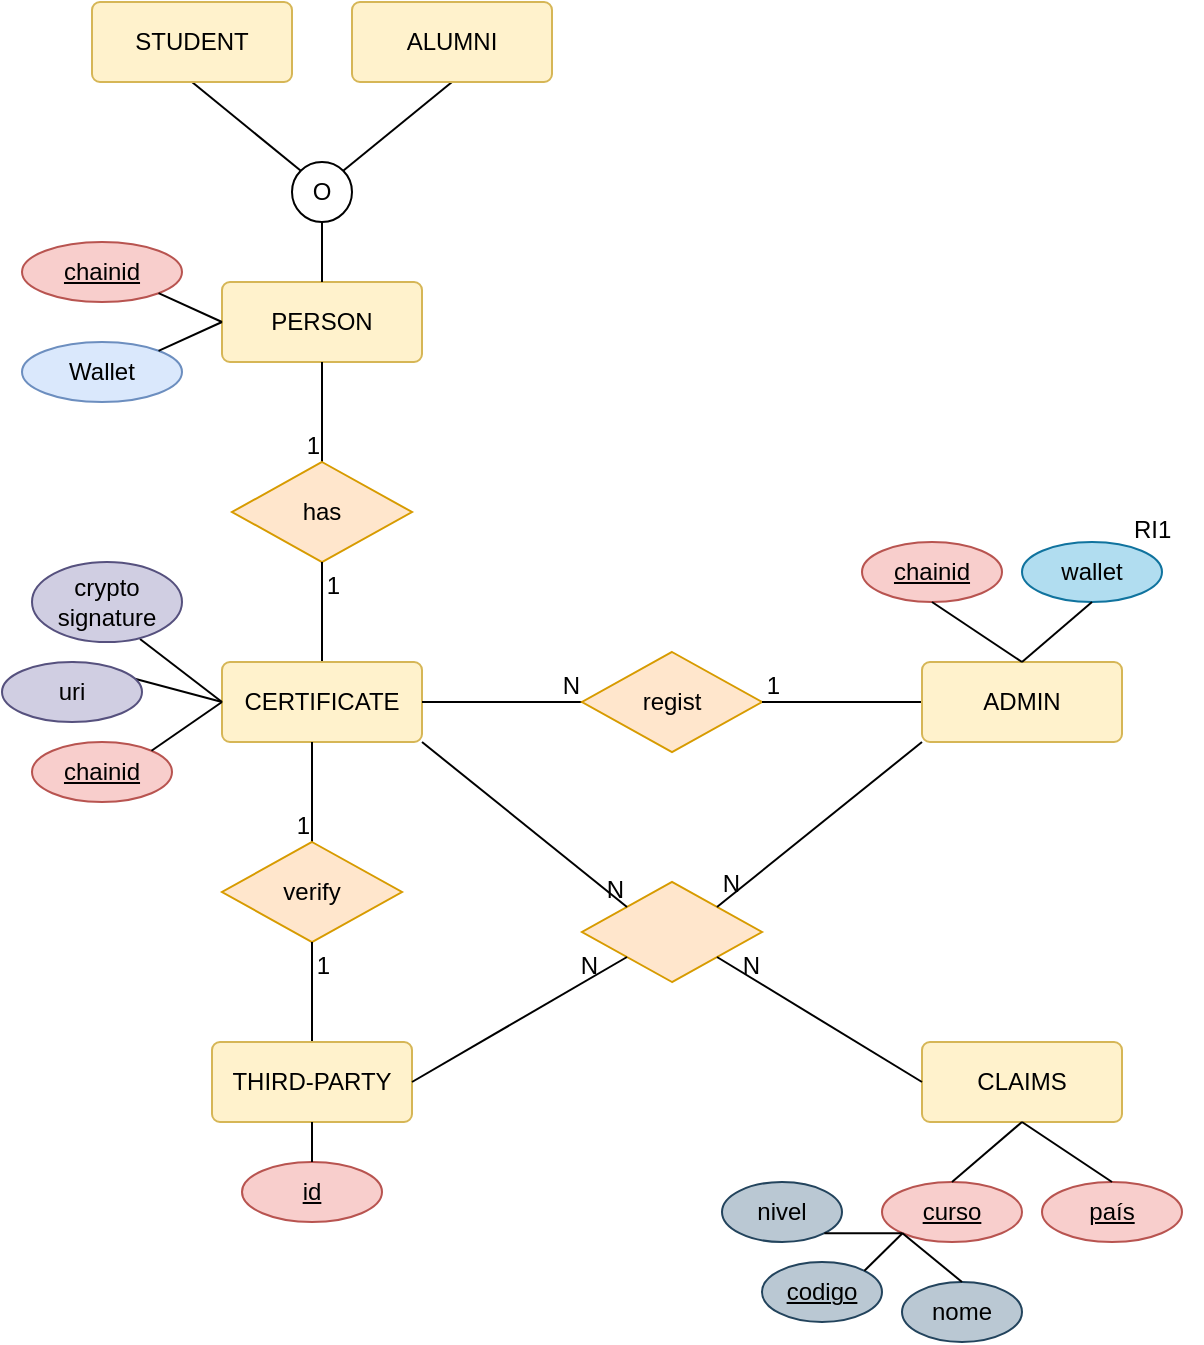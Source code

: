 <mxfile version="21.1.2" type="device">
  <diagram id="R2lEEEUBdFMjLlhIrx00" name="Page-1">
    <mxGraphModel dx="954" dy="674" grid="1" gridSize="10" guides="1" tooltips="1" connect="1" arrows="1" fold="1" page="1" pageScale="1" pageWidth="850" pageHeight="1100" math="0" shadow="0" extFonts="Permanent Marker^https://fonts.googleapis.com/css?family=Permanent+Marker">
      <root>
        <mxCell id="0" />
        <mxCell id="1" parent="0" />
        <mxCell id="fF_4sFfnxMTeJ3oYcodX-1" value="PERSON" style="rounded=1;arcSize=10;whiteSpace=wrap;html=1;align=center;fillColor=#fff2cc;strokeColor=#d6b656;" vertex="1" parent="1">
          <mxGeometry x="260" y="260" width="100" height="40" as="geometry" />
        </mxCell>
        <mxCell id="fF_4sFfnxMTeJ3oYcodX-9" value="" style="endArrow=none;html=1;rounded=0;entryX=0.5;entryY=0;entryDx=0;entryDy=0;" edge="1" parent="1" target="fF_4sFfnxMTeJ3oYcodX-1">
          <mxGeometry relative="1" as="geometry">
            <mxPoint x="310" y="230" as="sourcePoint" />
            <mxPoint x="500" y="350" as="targetPoint" />
          </mxGeometry>
        </mxCell>
        <mxCell id="fF_4sFfnxMTeJ3oYcodX-10" value="O" style="ellipse;whiteSpace=wrap;html=1;aspect=fixed;" vertex="1" parent="1">
          <mxGeometry x="295" y="200" width="30" height="30" as="geometry" />
        </mxCell>
        <mxCell id="fF_4sFfnxMTeJ3oYcodX-12" value="" style="endArrow=none;html=1;rounded=0;exitX=0;exitY=0;exitDx=0;exitDy=0;entryX=0.5;entryY=1;entryDx=0;entryDy=0;" edge="1" parent="1" source="fF_4sFfnxMTeJ3oYcodX-10" target="fF_4sFfnxMTeJ3oYcodX-14">
          <mxGeometry relative="1" as="geometry">
            <mxPoint x="340" y="350" as="sourcePoint" />
            <mxPoint x="260" y="160" as="targetPoint" />
          </mxGeometry>
        </mxCell>
        <mxCell id="fF_4sFfnxMTeJ3oYcodX-13" value="" style="endArrow=none;html=1;rounded=0;exitX=1;exitY=0;exitDx=0;exitDy=0;entryX=0.5;entryY=1;entryDx=0;entryDy=0;" edge="1" parent="1" source="fF_4sFfnxMTeJ3oYcodX-10" target="fF_4sFfnxMTeJ3oYcodX-15">
          <mxGeometry relative="1" as="geometry">
            <mxPoint x="309" y="214" as="sourcePoint" />
            <mxPoint x="350" y="160" as="targetPoint" />
          </mxGeometry>
        </mxCell>
        <mxCell id="fF_4sFfnxMTeJ3oYcodX-14" value="STUDENT" style="rounded=1;arcSize=10;whiteSpace=wrap;html=1;align=center;fillColor=#fff2cc;strokeColor=#d6b656;" vertex="1" parent="1">
          <mxGeometry x="195" y="120" width="100" height="40" as="geometry" />
        </mxCell>
        <mxCell id="fF_4sFfnxMTeJ3oYcodX-15" value="ALUMNI" style="rounded=1;arcSize=10;whiteSpace=wrap;html=1;align=center;fillColor=#fff2cc;strokeColor=#d6b656;" vertex="1" parent="1">
          <mxGeometry x="325" y="120" width="100" height="40" as="geometry" />
        </mxCell>
        <mxCell id="fF_4sFfnxMTeJ3oYcodX-16" value="chainid" style="ellipse;whiteSpace=wrap;html=1;align=center;fontStyle=4;fillColor=#f8cecc;strokeColor=#b85450;" vertex="1" parent="1">
          <mxGeometry x="160" y="240" width="80" height="30" as="geometry" />
        </mxCell>
        <mxCell id="fF_4sFfnxMTeJ3oYcodX-17" value="" style="endArrow=none;html=1;rounded=0;entryX=1;entryY=1;entryDx=0;entryDy=0;exitX=0;exitY=0.5;exitDx=0;exitDy=0;" edge="1" parent="1" source="fF_4sFfnxMTeJ3oYcodX-1" target="fF_4sFfnxMTeJ3oYcodX-16">
          <mxGeometry relative="1" as="geometry">
            <mxPoint x="320" y="240" as="sourcePoint" />
            <mxPoint x="320" y="270" as="targetPoint" />
          </mxGeometry>
        </mxCell>
        <mxCell id="fF_4sFfnxMTeJ3oYcodX-18" value="Wallet" style="ellipse;whiteSpace=wrap;html=1;align=center;fillColor=#dae8fc;strokeColor=#6c8ebf;" vertex="1" parent="1">
          <mxGeometry x="160" y="290" width="80" height="30" as="geometry" />
        </mxCell>
        <mxCell id="fF_4sFfnxMTeJ3oYcodX-19" value="" style="endArrow=none;html=1;rounded=0;entryX=1;entryY=0;entryDx=0;entryDy=0;exitX=0;exitY=0.5;exitDx=0;exitDy=0;" edge="1" parent="1" source="fF_4sFfnxMTeJ3oYcodX-1" target="fF_4sFfnxMTeJ3oYcodX-18">
          <mxGeometry relative="1" as="geometry">
            <mxPoint x="320" y="310" as="sourcePoint" />
            <mxPoint x="270" y="340" as="targetPoint" />
          </mxGeometry>
        </mxCell>
        <mxCell id="fF_4sFfnxMTeJ3oYcodX-20" value="" style="endArrow=none;html=1;rounded=0;exitX=0.5;exitY=1;exitDx=0;exitDy=0;entryX=0.5;entryY=0;entryDx=0;entryDy=0;" edge="1" parent="1" source="fF_4sFfnxMTeJ3oYcodX-1" target="fF_4sFfnxMTeJ3oYcodX-22">
          <mxGeometry relative="1" as="geometry">
            <mxPoint x="309.5" y="490" as="sourcePoint" />
            <mxPoint x="310" y="340" as="targetPoint" />
          </mxGeometry>
        </mxCell>
        <mxCell id="fF_4sFfnxMTeJ3oYcodX-21" value="1" style="resizable=0;html=1;whiteSpace=wrap;align=right;verticalAlign=bottom;" connectable="0" vertex="1" parent="fF_4sFfnxMTeJ3oYcodX-20">
          <mxGeometry x="1" relative="1" as="geometry" />
        </mxCell>
        <mxCell id="fF_4sFfnxMTeJ3oYcodX-22" value="has" style="shape=rhombus;perimeter=rhombusPerimeter;whiteSpace=wrap;html=1;align=center;fillColor=#ffe6cc;strokeColor=#d79b00;" vertex="1" parent="1">
          <mxGeometry x="265" y="350" width="90" height="50" as="geometry" />
        </mxCell>
        <mxCell id="fF_4sFfnxMTeJ3oYcodX-23" value="" style="endArrow=none;html=1;rounded=0;exitX=0.5;exitY=0;exitDx=0;exitDy=0;entryX=0.5;entryY=1;entryDx=0;entryDy=0;" edge="1" parent="1" source="fF_4sFfnxMTeJ3oYcodX-25" target="fF_4sFfnxMTeJ3oYcodX-22">
          <mxGeometry relative="1" as="geometry">
            <mxPoint x="309.5" y="440" as="sourcePoint" />
            <mxPoint x="309.5" y="490" as="targetPoint" />
          </mxGeometry>
        </mxCell>
        <mxCell id="fF_4sFfnxMTeJ3oYcodX-24" value="1" style="resizable=0;html=1;whiteSpace=wrap;align=right;verticalAlign=bottom;" connectable="0" vertex="1" parent="fF_4sFfnxMTeJ3oYcodX-23">
          <mxGeometry x="1" relative="1" as="geometry">
            <mxPoint x="10" y="20" as="offset" />
          </mxGeometry>
        </mxCell>
        <mxCell id="fF_4sFfnxMTeJ3oYcodX-25" value="CERTIFICATE" style="rounded=1;arcSize=10;whiteSpace=wrap;html=1;align=center;fillColor=#fff2cc;strokeColor=#d6b656;" vertex="1" parent="1">
          <mxGeometry x="260" y="450" width="100" height="40" as="geometry" />
        </mxCell>
        <mxCell id="fF_4sFfnxMTeJ3oYcodX-26" value="chainid" style="ellipse;whiteSpace=wrap;html=1;align=center;fontStyle=4;fillColor=#f8cecc;strokeColor=#b85450;" vertex="1" parent="1">
          <mxGeometry x="165" y="490" width="70" height="30" as="geometry" />
        </mxCell>
        <mxCell id="fF_4sFfnxMTeJ3oYcodX-27" value="" style="endArrow=none;html=1;rounded=0;entryX=1;entryY=0;entryDx=0;entryDy=0;exitX=0;exitY=0.5;exitDx=0;exitDy=0;" edge="1" parent="1" source="fF_4sFfnxMTeJ3oYcodX-25" target="fF_4sFfnxMTeJ3oYcodX-26">
          <mxGeometry relative="1" as="geometry">
            <mxPoint x="310" y="490" as="sourcePoint" />
            <mxPoint x="290" y="580" as="targetPoint" />
          </mxGeometry>
        </mxCell>
        <mxCell id="fF_4sFfnxMTeJ3oYcodX-30" value="" style="endArrow=none;html=1;rounded=0;exitX=0;exitY=0.5;exitDx=0;exitDy=0;entryX=0.5;entryY=0;entryDx=0;entryDy=0;" edge="1" parent="1" source="fF_4sFfnxMTeJ3oYcodX-25" target="fF_4sFfnxMTeJ3oYcodX-33">
          <mxGeometry relative="1" as="geometry">
            <mxPoint x="295" y="500" as="sourcePoint" />
            <mxPoint x="310" y="520" as="targetPoint" />
          </mxGeometry>
        </mxCell>
        <mxCell id="fF_4sFfnxMTeJ3oYcodX-31" value="" style="endArrow=none;html=1;rounded=0;exitX=0;exitY=0.5;exitDx=0;exitDy=0;entryX=0.72;entryY=0.963;entryDx=0;entryDy=0;entryPerimeter=0;" edge="1" parent="1" source="fF_4sFfnxMTeJ3oYcodX-25" target="fF_4sFfnxMTeJ3oYcodX-35">
          <mxGeometry relative="1" as="geometry">
            <mxPoint x="320" y="500" as="sourcePoint" />
            <mxPoint x="355.251" y="504.393" as="targetPoint" />
          </mxGeometry>
        </mxCell>
        <mxCell id="fF_4sFfnxMTeJ3oYcodX-33" value="uri" style="ellipse;whiteSpace=wrap;html=1;align=center;fillColor=#d0cee2;strokeColor=#56517e;" vertex="1" parent="1">
          <mxGeometry x="150" y="450" width="70" height="30" as="geometry" />
        </mxCell>
        <mxCell id="fF_4sFfnxMTeJ3oYcodX-35" value="crypto&lt;br&gt;signature" style="ellipse;whiteSpace=wrap;html=1;align=center;fillColor=#d0cee2;strokeColor=#56517e;" vertex="1" parent="1">
          <mxGeometry x="165" y="400" width="75" height="40" as="geometry" />
        </mxCell>
        <mxCell id="fF_4sFfnxMTeJ3oYcodX-37" value="" style="endArrow=none;html=1;rounded=0;entryX=0.5;entryY=0;entryDx=0;entryDy=0;" edge="1" parent="1" target="fF_4sFfnxMTeJ3oYcodX-39">
          <mxGeometry relative="1" as="geometry">
            <mxPoint x="305" y="490" as="sourcePoint" />
            <mxPoint x="305" y="530" as="targetPoint" />
          </mxGeometry>
        </mxCell>
        <mxCell id="fF_4sFfnxMTeJ3oYcodX-38" value="1" style="resizable=0;html=1;whiteSpace=wrap;align=right;verticalAlign=bottom;" connectable="0" vertex="1" parent="fF_4sFfnxMTeJ3oYcodX-37">
          <mxGeometry x="1" relative="1" as="geometry" />
        </mxCell>
        <mxCell id="fF_4sFfnxMTeJ3oYcodX-39" value="verify" style="shape=rhombus;perimeter=rhombusPerimeter;whiteSpace=wrap;html=1;align=center;fillColor=#ffe6cc;strokeColor=#d79b00;" vertex="1" parent="1">
          <mxGeometry x="260" y="540" width="90" height="50" as="geometry" />
        </mxCell>
        <mxCell id="fF_4sFfnxMTeJ3oYcodX-40" value="" style="endArrow=none;html=1;rounded=0;exitX=0.5;exitY=0;exitDx=0;exitDy=0;entryX=0.5;entryY=1;entryDx=0;entryDy=0;" edge="1" parent="1" target="fF_4sFfnxMTeJ3oYcodX-39">
          <mxGeometry relative="1" as="geometry">
            <mxPoint x="305" y="640" as="sourcePoint" />
            <mxPoint x="304.5" y="680" as="targetPoint" />
          </mxGeometry>
        </mxCell>
        <mxCell id="fF_4sFfnxMTeJ3oYcodX-41" value="1" style="resizable=0;html=1;whiteSpace=wrap;align=right;verticalAlign=bottom;" connectable="0" vertex="1" parent="fF_4sFfnxMTeJ3oYcodX-40">
          <mxGeometry x="1" relative="1" as="geometry">
            <mxPoint x="10" y="20" as="offset" />
          </mxGeometry>
        </mxCell>
        <mxCell id="fF_4sFfnxMTeJ3oYcodX-42" value="THIRD-PARTY" style="rounded=1;arcSize=10;whiteSpace=wrap;html=1;align=center;fillColor=#fff2cc;strokeColor=#d6b656;" vertex="1" parent="1">
          <mxGeometry x="255" y="640" width="100" height="40" as="geometry" />
        </mxCell>
        <mxCell id="fF_4sFfnxMTeJ3oYcodX-43" value="id" style="ellipse;whiteSpace=wrap;html=1;align=center;fontStyle=4;fillColor=#f8cecc;strokeColor=#b85450;" vertex="1" parent="1">
          <mxGeometry x="270" y="700" width="70" height="30" as="geometry" />
        </mxCell>
        <mxCell id="fF_4sFfnxMTeJ3oYcodX-44" value="" style="endArrow=none;html=1;rounded=0;entryX=0.5;entryY=0;entryDx=0;entryDy=0;exitX=0.5;exitY=1;exitDx=0;exitDy=0;" edge="1" parent="1" source="fF_4sFfnxMTeJ3oYcodX-42" target="fF_4sFfnxMTeJ3oYcodX-43">
          <mxGeometry relative="1" as="geometry">
            <mxPoint x="270" y="480" as="sourcePoint" />
            <mxPoint x="235" y="504" as="targetPoint" />
          </mxGeometry>
        </mxCell>
        <mxCell id="fF_4sFfnxMTeJ3oYcodX-45" value="" style="endArrow=none;html=1;rounded=0;exitX=1;exitY=0.5;exitDx=0;exitDy=0;" edge="1" parent="1" source="fF_4sFfnxMTeJ3oYcodX-25">
          <mxGeometry relative="1" as="geometry">
            <mxPoint x="315" y="500" as="sourcePoint" />
            <mxPoint x="440" y="470" as="targetPoint" />
          </mxGeometry>
        </mxCell>
        <mxCell id="fF_4sFfnxMTeJ3oYcodX-46" value="N" style="resizable=0;html=1;whiteSpace=wrap;align=right;verticalAlign=bottom;" connectable="0" vertex="1" parent="fF_4sFfnxMTeJ3oYcodX-45">
          <mxGeometry x="1" relative="1" as="geometry" />
        </mxCell>
        <mxCell id="fF_4sFfnxMTeJ3oYcodX-47" value="regist" style="shape=rhombus;perimeter=rhombusPerimeter;whiteSpace=wrap;html=1;align=center;fillColor=#ffe6cc;strokeColor=#d79b00;" vertex="1" parent="1">
          <mxGeometry x="440" y="445" width="90" height="50" as="geometry" />
        </mxCell>
        <mxCell id="fF_4sFfnxMTeJ3oYcodX-48" value="" style="endArrow=none;html=1;rounded=0;entryX=1;entryY=0.5;entryDx=0;entryDy=0;" edge="1" parent="1" target="fF_4sFfnxMTeJ3oYcodX-47">
          <mxGeometry relative="1" as="geometry">
            <mxPoint x="610" y="470" as="sourcePoint" />
            <mxPoint x="315" y="600" as="targetPoint" />
          </mxGeometry>
        </mxCell>
        <mxCell id="fF_4sFfnxMTeJ3oYcodX-49" value="1" style="resizable=0;html=1;whiteSpace=wrap;align=right;verticalAlign=bottom;" connectable="0" vertex="1" parent="fF_4sFfnxMTeJ3oYcodX-48">
          <mxGeometry x="1" relative="1" as="geometry">
            <mxPoint x="10" as="offset" />
          </mxGeometry>
        </mxCell>
        <mxCell id="fF_4sFfnxMTeJ3oYcodX-50" value="ADMIN" style="rounded=1;arcSize=10;whiteSpace=wrap;html=1;align=center;fillColor=#fff2cc;strokeColor=#d6b656;" vertex="1" parent="1">
          <mxGeometry x="610" y="450" width="100" height="40" as="geometry" />
        </mxCell>
        <mxCell id="fF_4sFfnxMTeJ3oYcodX-51" value="chainid" style="ellipse;whiteSpace=wrap;html=1;align=center;fontStyle=4;fillColor=#f8cecc;strokeColor=#b85450;" vertex="1" parent="1">
          <mxGeometry x="580" y="390" width="70" height="30" as="geometry" />
        </mxCell>
        <mxCell id="fF_4sFfnxMTeJ3oYcodX-52" value="wallet" style="ellipse;whiteSpace=wrap;html=1;align=center;fillColor=#b1ddf0;strokeColor=#10739e;" vertex="1" parent="1">
          <mxGeometry x="660" y="390" width="70" height="30" as="geometry" />
        </mxCell>
        <mxCell id="fF_4sFfnxMTeJ3oYcodX-53" value="" style="endArrow=none;html=1;rounded=0;entryX=0.5;entryY=0;entryDx=0;entryDy=0;exitX=0.5;exitY=1;exitDx=0;exitDy=0;" edge="1" parent="1" source="fF_4sFfnxMTeJ3oYcodX-51" target="fF_4sFfnxMTeJ3oYcodX-50">
          <mxGeometry relative="1" as="geometry">
            <mxPoint x="270" y="480" as="sourcePoint" />
            <mxPoint x="235" y="504" as="targetPoint" />
          </mxGeometry>
        </mxCell>
        <mxCell id="fF_4sFfnxMTeJ3oYcodX-54" value="" style="endArrow=none;html=1;rounded=0;exitX=0.5;exitY=1;exitDx=0;exitDy=0;entryX=0.5;entryY=0;entryDx=0;entryDy=0;" edge="1" parent="1" source="fF_4sFfnxMTeJ3oYcodX-52" target="fF_4sFfnxMTeJ3oYcodX-50">
          <mxGeometry relative="1" as="geometry">
            <mxPoint x="270" y="480" as="sourcePoint" />
            <mxPoint x="229" y="449" as="targetPoint" />
          </mxGeometry>
        </mxCell>
        <mxCell id="fF_4sFfnxMTeJ3oYcodX-55" value="RI1" style="text;strokeColor=none;fillColor=none;spacingLeft=4;spacingRight=4;overflow=hidden;rotatable=0;points=[[0,0.5],[1,0.5]];portConstraint=eastwest;fontSize=12;whiteSpace=wrap;html=1;" vertex="1" parent="1">
          <mxGeometry x="710" y="370" width="40" height="30" as="geometry" />
        </mxCell>
        <mxCell id="fF_4sFfnxMTeJ3oYcodX-56" value="" style="shape=rhombus;perimeter=rhombusPerimeter;whiteSpace=wrap;html=1;align=center;direction=west;fillColor=#ffe6cc;strokeColor=#d79b00;" vertex="1" parent="1">
          <mxGeometry x="440" y="560" width="90" height="50" as="geometry" />
        </mxCell>
        <mxCell id="fF_4sFfnxMTeJ3oYcodX-57" value="CLAIMS" style="rounded=1;arcSize=10;whiteSpace=wrap;html=1;align=center;fillColor=#fff2cc;strokeColor=#d6b656;" vertex="1" parent="1">
          <mxGeometry x="610" y="640" width="100" height="40" as="geometry" />
        </mxCell>
        <mxCell id="fF_4sFfnxMTeJ3oYcodX-58" value="&lt;u&gt;curso&lt;/u&gt;" style="ellipse;whiteSpace=wrap;html=1;align=center;fillColor=#f8cecc;strokeColor=#b85450;" vertex="1" parent="1">
          <mxGeometry x="590" y="710" width="70" height="30" as="geometry" />
        </mxCell>
        <mxCell id="fF_4sFfnxMTeJ3oYcodX-59" value="&lt;u&gt;país&lt;/u&gt;" style="ellipse;whiteSpace=wrap;html=1;align=center;fillColor=#f8cecc;strokeColor=#b85450;" vertex="1" parent="1">
          <mxGeometry x="670" y="710" width="70" height="30" as="geometry" />
        </mxCell>
        <mxCell id="fF_4sFfnxMTeJ3oYcodX-60" value="" style="endArrow=none;html=1;rounded=0;entryX=0.5;entryY=1;entryDx=0;entryDy=0;exitX=0.5;exitY=0;exitDx=0;exitDy=0;" edge="1" parent="1" source="fF_4sFfnxMTeJ3oYcodX-58" target="fF_4sFfnxMTeJ3oYcodX-57">
          <mxGeometry relative="1" as="geometry">
            <mxPoint x="625" y="430" as="sourcePoint" />
            <mxPoint x="670" y="460" as="targetPoint" />
          </mxGeometry>
        </mxCell>
        <mxCell id="fF_4sFfnxMTeJ3oYcodX-61" value="" style="endArrow=none;html=1;rounded=0;exitX=0.5;exitY=0;exitDx=0;exitDy=0;entryX=0.5;entryY=1;entryDx=0;entryDy=0;" edge="1" parent="1" source="fF_4sFfnxMTeJ3oYcodX-59" target="fF_4sFfnxMTeJ3oYcodX-57">
          <mxGeometry relative="1" as="geometry">
            <mxPoint x="705" y="430" as="sourcePoint" />
            <mxPoint x="670" y="460" as="targetPoint" />
          </mxGeometry>
        </mxCell>
        <mxCell id="fF_4sFfnxMTeJ3oYcodX-65" value="&lt;u&gt;codigo&lt;/u&gt;" style="ellipse;whiteSpace=wrap;html=1;align=center;fillColor=#bac8d3;strokeColor=#23445d;" vertex="1" parent="1">
          <mxGeometry x="530" y="750" width="60" height="30" as="geometry" />
        </mxCell>
        <mxCell id="fF_4sFfnxMTeJ3oYcodX-66" value="nivel" style="ellipse;whiteSpace=wrap;html=1;align=center;fillColor=#bac8d3;strokeColor=#23445d;" vertex="1" parent="1">
          <mxGeometry x="510" y="710" width="60" height="30" as="geometry" />
        </mxCell>
        <mxCell id="fF_4sFfnxMTeJ3oYcodX-67" value="nome" style="ellipse;whiteSpace=wrap;html=1;align=center;fillColor=#bac8d3;strokeColor=#23445d;" vertex="1" parent="1">
          <mxGeometry x="600" y="760" width="60" height="30" as="geometry" />
        </mxCell>
        <mxCell id="fF_4sFfnxMTeJ3oYcodX-68" value="" style="endArrow=none;html=1;rounded=0;entryX=0;entryY=1;entryDx=0;entryDy=0;exitX=1;exitY=1;exitDx=0;exitDy=0;" edge="1" parent="1" source="fF_4sFfnxMTeJ3oYcodX-66" target="fF_4sFfnxMTeJ3oYcodX-58">
          <mxGeometry relative="1" as="geometry">
            <mxPoint x="635" y="720" as="sourcePoint" />
            <mxPoint x="670" y="690" as="targetPoint" />
          </mxGeometry>
        </mxCell>
        <mxCell id="fF_4sFfnxMTeJ3oYcodX-69" value="" style="endArrow=none;html=1;rounded=0;entryX=0;entryY=1;entryDx=0;entryDy=0;exitX=1;exitY=0;exitDx=0;exitDy=0;" edge="1" parent="1" source="fF_4sFfnxMTeJ3oYcodX-65" target="fF_4sFfnxMTeJ3oYcodX-58">
          <mxGeometry relative="1" as="geometry">
            <mxPoint x="571" y="746" as="sourcePoint" />
            <mxPoint x="610" y="746" as="targetPoint" />
          </mxGeometry>
        </mxCell>
        <mxCell id="fF_4sFfnxMTeJ3oYcodX-70" value="" style="endArrow=none;html=1;rounded=0;entryX=0;entryY=1;entryDx=0;entryDy=0;exitX=0.5;exitY=0;exitDx=0;exitDy=0;" edge="1" parent="1" source="fF_4sFfnxMTeJ3oYcodX-67" target="fF_4sFfnxMTeJ3oYcodX-58">
          <mxGeometry relative="1" as="geometry">
            <mxPoint x="591" y="764" as="sourcePoint" />
            <mxPoint x="610" y="746" as="targetPoint" />
          </mxGeometry>
        </mxCell>
        <mxCell id="fF_4sFfnxMTeJ3oYcodX-71" value="" style="endArrow=none;html=1;rounded=0;exitX=1;exitY=1;exitDx=0;exitDy=0;entryX=1;entryY=1;entryDx=0;entryDy=0;" edge="1" parent="1" source="fF_4sFfnxMTeJ3oYcodX-25" target="fF_4sFfnxMTeJ3oYcodX-56">
          <mxGeometry relative="1" as="geometry">
            <mxPoint x="370" y="480" as="sourcePoint" />
            <mxPoint x="450" y="480" as="targetPoint" />
          </mxGeometry>
        </mxCell>
        <mxCell id="fF_4sFfnxMTeJ3oYcodX-72" value="N" style="resizable=0;html=1;whiteSpace=wrap;align=right;verticalAlign=bottom;" connectable="0" vertex="1" parent="fF_4sFfnxMTeJ3oYcodX-71">
          <mxGeometry x="1" relative="1" as="geometry" />
        </mxCell>
        <mxCell id="fF_4sFfnxMTeJ3oYcodX-73" value="" style="endArrow=none;html=1;rounded=0;exitX=1;exitY=0.5;exitDx=0;exitDy=0;entryX=1;entryY=0;entryDx=0;entryDy=0;" edge="1" parent="1" source="fF_4sFfnxMTeJ3oYcodX-42" target="fF_4sFfnxMTeJ3oYcodX-56">
          <mxGeometry relative="1" as="geometry">
            <mxPoint x="370" y="500" as="sourcePoint" />
            <mxPoint x="473" y="573" as="targetPoint" />
          </mxGeometry>
        </mxCell>
        <mxCell id="fF_4sFfnxMTeJ3oYcodX-74" value="N" style="resizable=0;html=1;whiteSpace=wrap;align=right;verticalAlign=bottom;" connectable="0" vertex="1" parent="fF_4sFfnxMTeJ3oYcodX-73">
          <mxGeometry x="1" relative="1" as="geometry">
            <mxPoint x="-13" y="13" as="offset" />
          </mxGeometry>
        </mxCell>
        <mxCell id="fF_4sFfnxMTeJ3oYcodX-75" value="" style="endArrow=none;html=1;rounded=0;exitX=0;exitY=1;exitDx=0;exitDy=0;entryX=0;entryY=1;entryDx=0;entryDy=0;" edge="1" parent="1" source="fF_4sFfnxMTeJ3oYcodX-50" target="fF_4sFfnxMTeJ3oYcodX-56">
          <mxGeometry relative="1" as="geometry">
            <mxPoint x="370" y="500" as="sourcePoint" />
            <mxPoint x="473" y="573" as="targetPoint" />
          </mxGeometry>
        </mxCell>
        <mxCell id="fF_4sFfnxMTeJ3oYcodX-76" value="N" style="resizable=0;html=1;whiteSpace=wrap;align=right;verticalAlign=bottom;" connectable="0" vertex="1" parent="fF_4sFfnxMTeJ3oYcodX-75">
          <mxGeometry x="1" relative="1" as="geometry">
            <mxPoint x="13" y="-3" as="offset" />
          </mxGeometry>
        </mxCell>
        <mxCell id="fF_4sFfnxMTeJ3oYcodX-79" value="" style="endArrow=none;html=1;rounded=0;exitX=0;exitY=0.5;exitDx=0;exitDy=0;entryX=0;entryY=0;entryDx=0;entryDy=0;" edge="1" parent="1" source="fF_4sFfnxMTeJ3oYcodX-57" target="fF_4sFfnxMTeJ3oYcodX-56">
          <mxGeometry relative="1" as="geometry">
            <mxPoint x="670" y="500" as="sourcePoint" />
            <mxPoint x="518" y="573" as="targetPoint" />
          </mxGeometry>
        </mxCell>
        <mxCell id="fF_4sFfnxMTeJ3oYcodX-80" value="N" style="resizable=0;html=1;whiteSpace=wrap;align=right;verticalAlign=bottom;" connectable="0" vertex="1" parent="fF_4sFfnxMTeJ3oYcodX-79">
          <mxGeometry x="1" relative="1" as="geometry">
            <mxPoint x="23" y="13" as="offset" />
          </mxGeometry>
        </mxCell>
      </root>
    </mxGraphModel>
  </diagram>
</mxfile>

